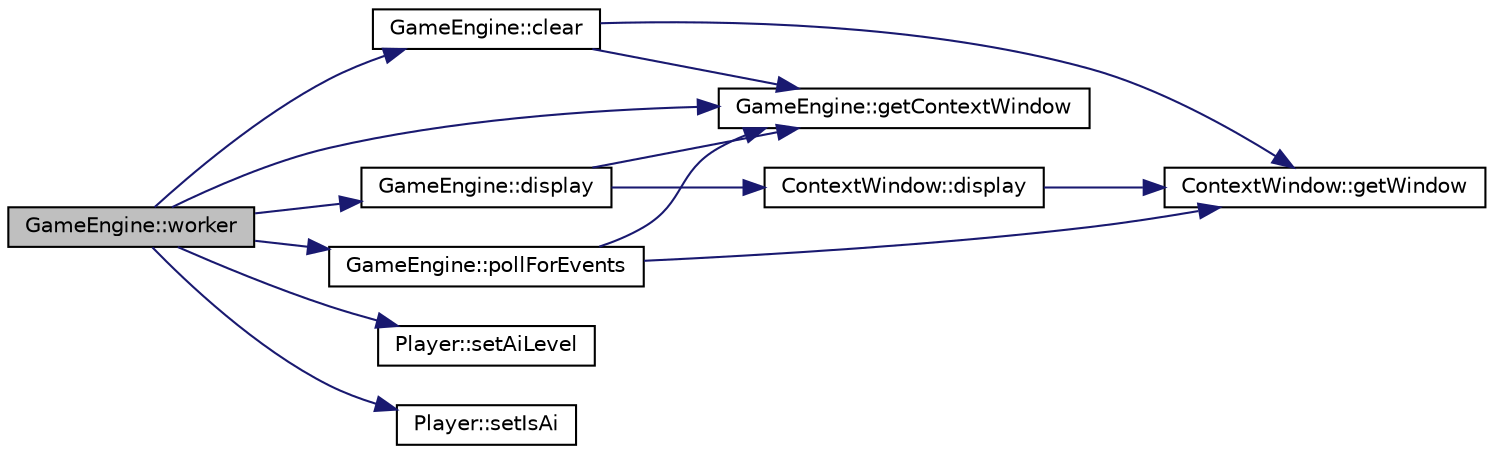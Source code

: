 digraph "GameEngine::worker"
{
 // LATEX_PDF_SIZE
  edge [fontname="Helvetica",fontsize="10",labelfontname="Helvetica",labelfontsize="10"];
  node [fontname="Helvetica",fontsize="10",shape=record];
  rankdir="LR";
  Node1 [label="GameEngine::worker",height=0.2,width=0.4,color="black", fillcolor="grey75", style="filled", fontcolor="black",tooltip=" "];
  Node1 -> Node2 [color="midnightblue",fontsize="10",style="solid",fontname="Helvetica"];
  Node2 [label="GameEngine::clear",height=0.2,width=0.4,color="black", fillcolor="white", style="filled",URL="$class_game_engine.html#a9bfc5c11e97601f3588c62027b43616d",tooltip=" "];
  Node2 -> Node3 [color="midnightblue",fontsize="10",style="solid",fontname="Helvetica"];
  Node3 [label="GameEngine::getContextWindow",height=0.2,width=0.4,color="black", fillcolor="white", style="filled",URL="$class_game_engine.html#a2a10627656f88da08fc3bb9ec760323a",tooltip=" "];
  Node2 -> Node4 [color="midnightblue",fontsize="10",style="solid",fontname="Helvetica"];
  Node4 [label="ContextWindow::getWindow",height=0.2,width=0.4,color="black", fillcolor="white", style="filled",URL="$class_context_window.html#aeb95c8c03177e672167f42b7672f2d7f",tooltip=" "];
  Node1 -> Node5 [color="midnightblue",fontsize="10",style="solid",fontname="Helvetica"];
  Node5 [label="GameEngine::display",height=0.2,width=0.4,color="black", fillcolor="white", style="filled",URL="$class_game_engine.html#acfa98b8be6a8843ec87d8dd3d7b23349",tooltip=" "];
  Node5 -> Node6 [color="midnightblue",fontsize="10",style="solid",fontname="Helvetica"];
  Node6 [label="ContextWindow::display",height=0.2,width=0.4,color="black", fillcolor="white", style="filled",URL="$class_context_window.html#a019a0ab11babadc9059ca0f7bb0aabf5",tooltip=" "];
  Node6 -> Node4 [color="midnightblue",fontsize="10",style="solid",fontname="Helvetica"];
  Node5 -> Node3 [color="midnightblue",fontsize="10",style="solid",fontname="Helvetica"];
  Node1 -> Node3 [color="midnightblue",fontsize="10",style="solid",fontname="Helvetica"];
  Node1 -> Node7 [color="midnightblue",fontsize="10",style="solid",fontname="Helvetica"];
  Node7 [label="GameEngine::pollForEvents",height=0.2,width=0.4,color="black", fillcolor="white", style="filled",URL="$class_game_engine.html#a63e839e92c780aa9b8fe159a73a8fabd",tooltip=" "];
  Node7 -> Node3 [color="midnightblue",fontsize="10",style="solid",fontname="Helvetica"];
  Node7 -> Node4 [color="midnightblue",fontsize="10",style="solid",fontname="Helvetica"];
  Node1 -> Node8 [color="midnightblue",fontsize="10",style="solid",fontname="Helvetica"];
  Node8 [label="Player::setAiLevel",height=0.2,width=0.4,color="black", fillcolor="white", style="filled",URL="$class_player.html#ab1032df37bafe0a30acadb7bb1ccb97a",tooltip=" "];
  Node1 -> Node9 [color="midnightblue",fontsize="10",style="solid",fontname="Helvetica"];
  Node9 [label="Player::setIsAi",height=0.2,width=0.4,color="black", fillcolor="white", style="filled",URL="$class_player.html#adbcc2bba53e6bb2837d763eef79edff9",tooltip=" "];
}
